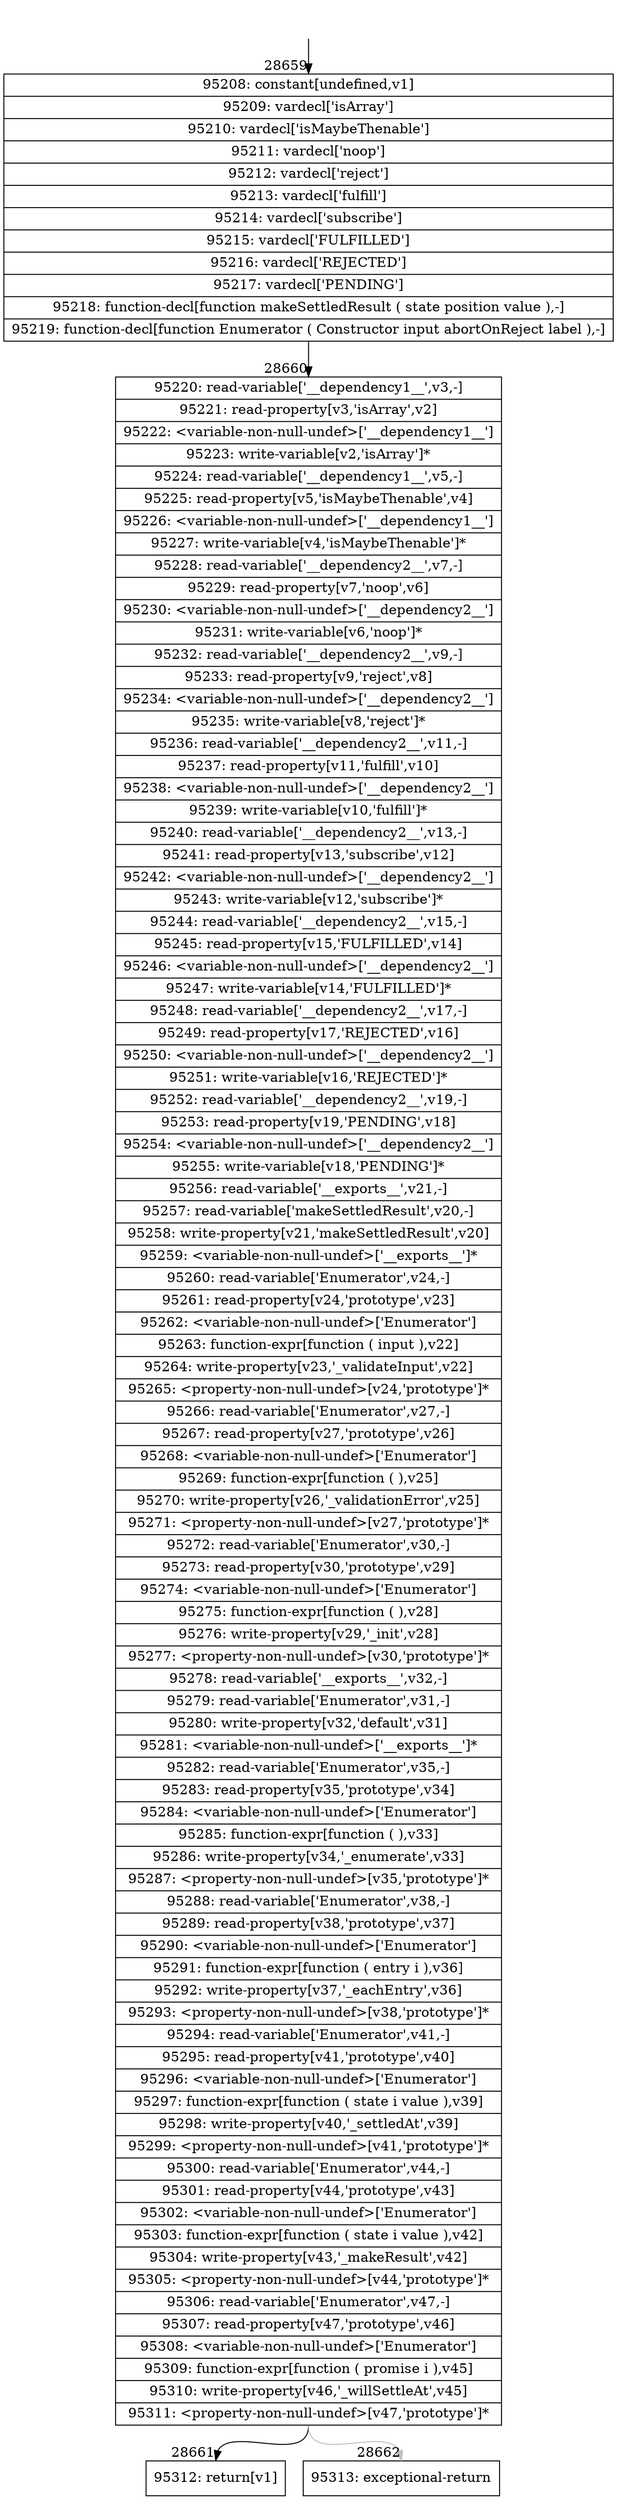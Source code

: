 digraph {
rankdir="TD"
BB_entry2510[shape=none,label=""];
BB_entry2510 -> BB28659 [tailport=s, headport=n, headlabel="    28659"]
BB28659 [shape=record label="{95208: constant[undefined,v1]|95209: vardecl['isArray']|95210: vardecl['isMaybeThenable']|95211: vardecl['noop']|95212: vardecl['reject']|95213: vardecl['fulfill']|95214: vardecl['subscribe']|95215: vardecl['FULFILLED']|95216: vardecl['REJECTED']|95217: vardecl['PENDING']|95218: function-decl[function makeSettledResult ( state position value ),-]|95219: function-decl[function Enumerator ( Constructor input abortOnReject label ),-]}" ] 
BB28659 -> BB28660 [tailport=s, headport=n, headlabel="      28660"]
BB28660 [shape=record label="{95220: read-variable['__dependency1__',v3,-]|95221: read-property[v3,'isArray',v2]|95222: \<variable-non-null-undef\>['__dependency1__']|95223: write-variable[v2,'isArray']*|95224: read-variable['__dependency1__',v5,-]|95225: read-property[v5,'isMaybeThenable',v4]|95226: \<variable-non-null-undef\>['__dependency1__']|95227: write-variable[v4,'isMaybeThenable']*|95228: read-variable['__dependency2__',v7,-]|95229: read-property[v7,'noop',v6]|95230: \<variable-non-null-undef\>['__dependency2__']|95231: write-variable[v6,'noop']*|95232: read-variable['__dependency2__',v9,-]|95233: read-property[v9,'reject',v8]|95234: \<variable-non-null-undef\>['__dependency2__']|95235: write-variable[v8,'reject']*|95236: read-variable['__dependency2__',v11,-]|95237: read-property[v11,'fulfill',v10]|95238: \<variable-non-null-undef\>['__dependency2__']|95239: write-variable[v10,'fulfill']*|95240: read-variable['__dependency2__',v13,-]|95241: read-property[v13,'subscribe',v12]|95242: \<variable-non-null-undef\>['__dependency2__']|95243: write-variable[v12,'subscribe']*|95244: read-variable['__dependency2__',v15,-]|95245: read-property[v15,'FULFILLED',v14]|95246: \<variable-non-null-undef\>['__dependency2__']|95247: write-variable[v14,'FULFILLED']*|95248: read-variable['__dependency2__',v17,-]|95249: read-property[v17,'REJECTED',v16]|95250: \<variable-non-null-undef\>['__dependency2__']|95251: write-variable[v16,'REJECTED']*|95252: read-variable['__dependency2__',v19,-]|95253: read-property[v19,'PENDING',v18]|95254: \<variable-non-null-undef\>['__dependency2__']|95255: write-variable[v18,'PENDING']*|95256: read-variable['__exports__',v21,-]|95257: read-variable['makeSettledResult',v20,-]|95258: write-property[v21,'makeSettledResult',v20]|95259: \<variable-non-null-undef\>['__exports__']*|95260: read-variable['Enumerator',v24,-]|95261: read-property[v24,'prototype',v23]|95262: \<variable-non-null-undef\>['Enumerator']|95263: function-expr[function ( input ),v22]|95264: write-property[v23,'_validateInput',v22]|95265: \<property-non-null-undef\>[v24,'prototype']*|95266: read-variable['Enumerator',v27,-]|95267: read-property[v27,'prototype',v26]|95268: \<variable-non-null-undef\>['Enumerator']|95269: function-expr[function ( ),v25]|95270: write-property[v26,'_validationError',v25]|95271: \<property-non-null-undef\>[v27,'prototype']*|95272: read-variable['Enumerator',v30,-]|95273: read-property[v30,'prototype',v29]|95274: \<variable-non-null-undef\>['Enumerator']|95275: function-expr[function ( ),v28]|95276: write-property[v29,'_init',v28]|95277: \<property-non-null-undef\>[v30,'prototype']*|95278: read-variable['__exports__',v32,-]|95279: read-variable['Enumerator',v31,-]|95280: write-property[v32,'default',v31]|95281: \<variable-non-null-undef\>['__exports__']*|95282: read-variable['Enumerator',v35,-]|95283: read-property[v35,'prototype',v34]|95284: \<variable-non-null-undef\>['Enumerator']|95285: function-expr[function ( ),v33]|95286: write-property[v34,'_enumerate',v33]|95287: \<property-non-null-undef\>[v35,'prototype']*|95288: read-variable['Enumerator',v38,-]|95289: read-property[v38,'prototype',v37]|95290: \<variable-non-null-undef\>['Enumerator']|95291: function-expr[function ( entry i ),v36]|95292: write-property[v37,'_eachEntry',v36]|95293: \<property-non-null-undef\>[v38,'prototype']*|95294: read-variable['Enumerator',v41,-]|95295: read-property[v41,'prototype',v40]|95296: \<variable-non-null-undef\>['Enumerator']|95297: function-expr[function ( state i value ),v39]|95298: write-property[v40,'_settledAt',v39]|95299: \<property-non-null-undef\>[v41,'prototype']*|95300: read-variable['Enumerator',v44,-]|95301: read-property[v44,'prototype',v43]|95302: \<variable-non-null-undef\>['Enumerator']|95303: function-expr[function ( state i value ),v42]|95304: write-property[v43,'_makeResult',v42]|95305: \<property-non-null-undef\>[v44,'prototype']*|95306: read-variable['Enumerator',v47,-]|95307: read-property[v47,'prototype',v46]|95308: \<variable-non-null-undef\>['Enumerator']|95309: function-expr[function ( promise i ),v45]|95310: write-property[v46,'_willSettleAt',v45]|95311: \<property-non-null-undef\>[v47,'prototype']*}" ] 
BB28660 -> BB28661 [tailport=s, headport=n, headlabel="      28661"]
BB28660 -> BB28662 [tailport=s, headport=n, color=gray, headlabel="      28662"]
BB28661 [shape=record label="{95312: return[v1]}" ] 
BB28662 [shape=record label="{95313: exceptional-return}" ] 
//#$~ 51015
}
